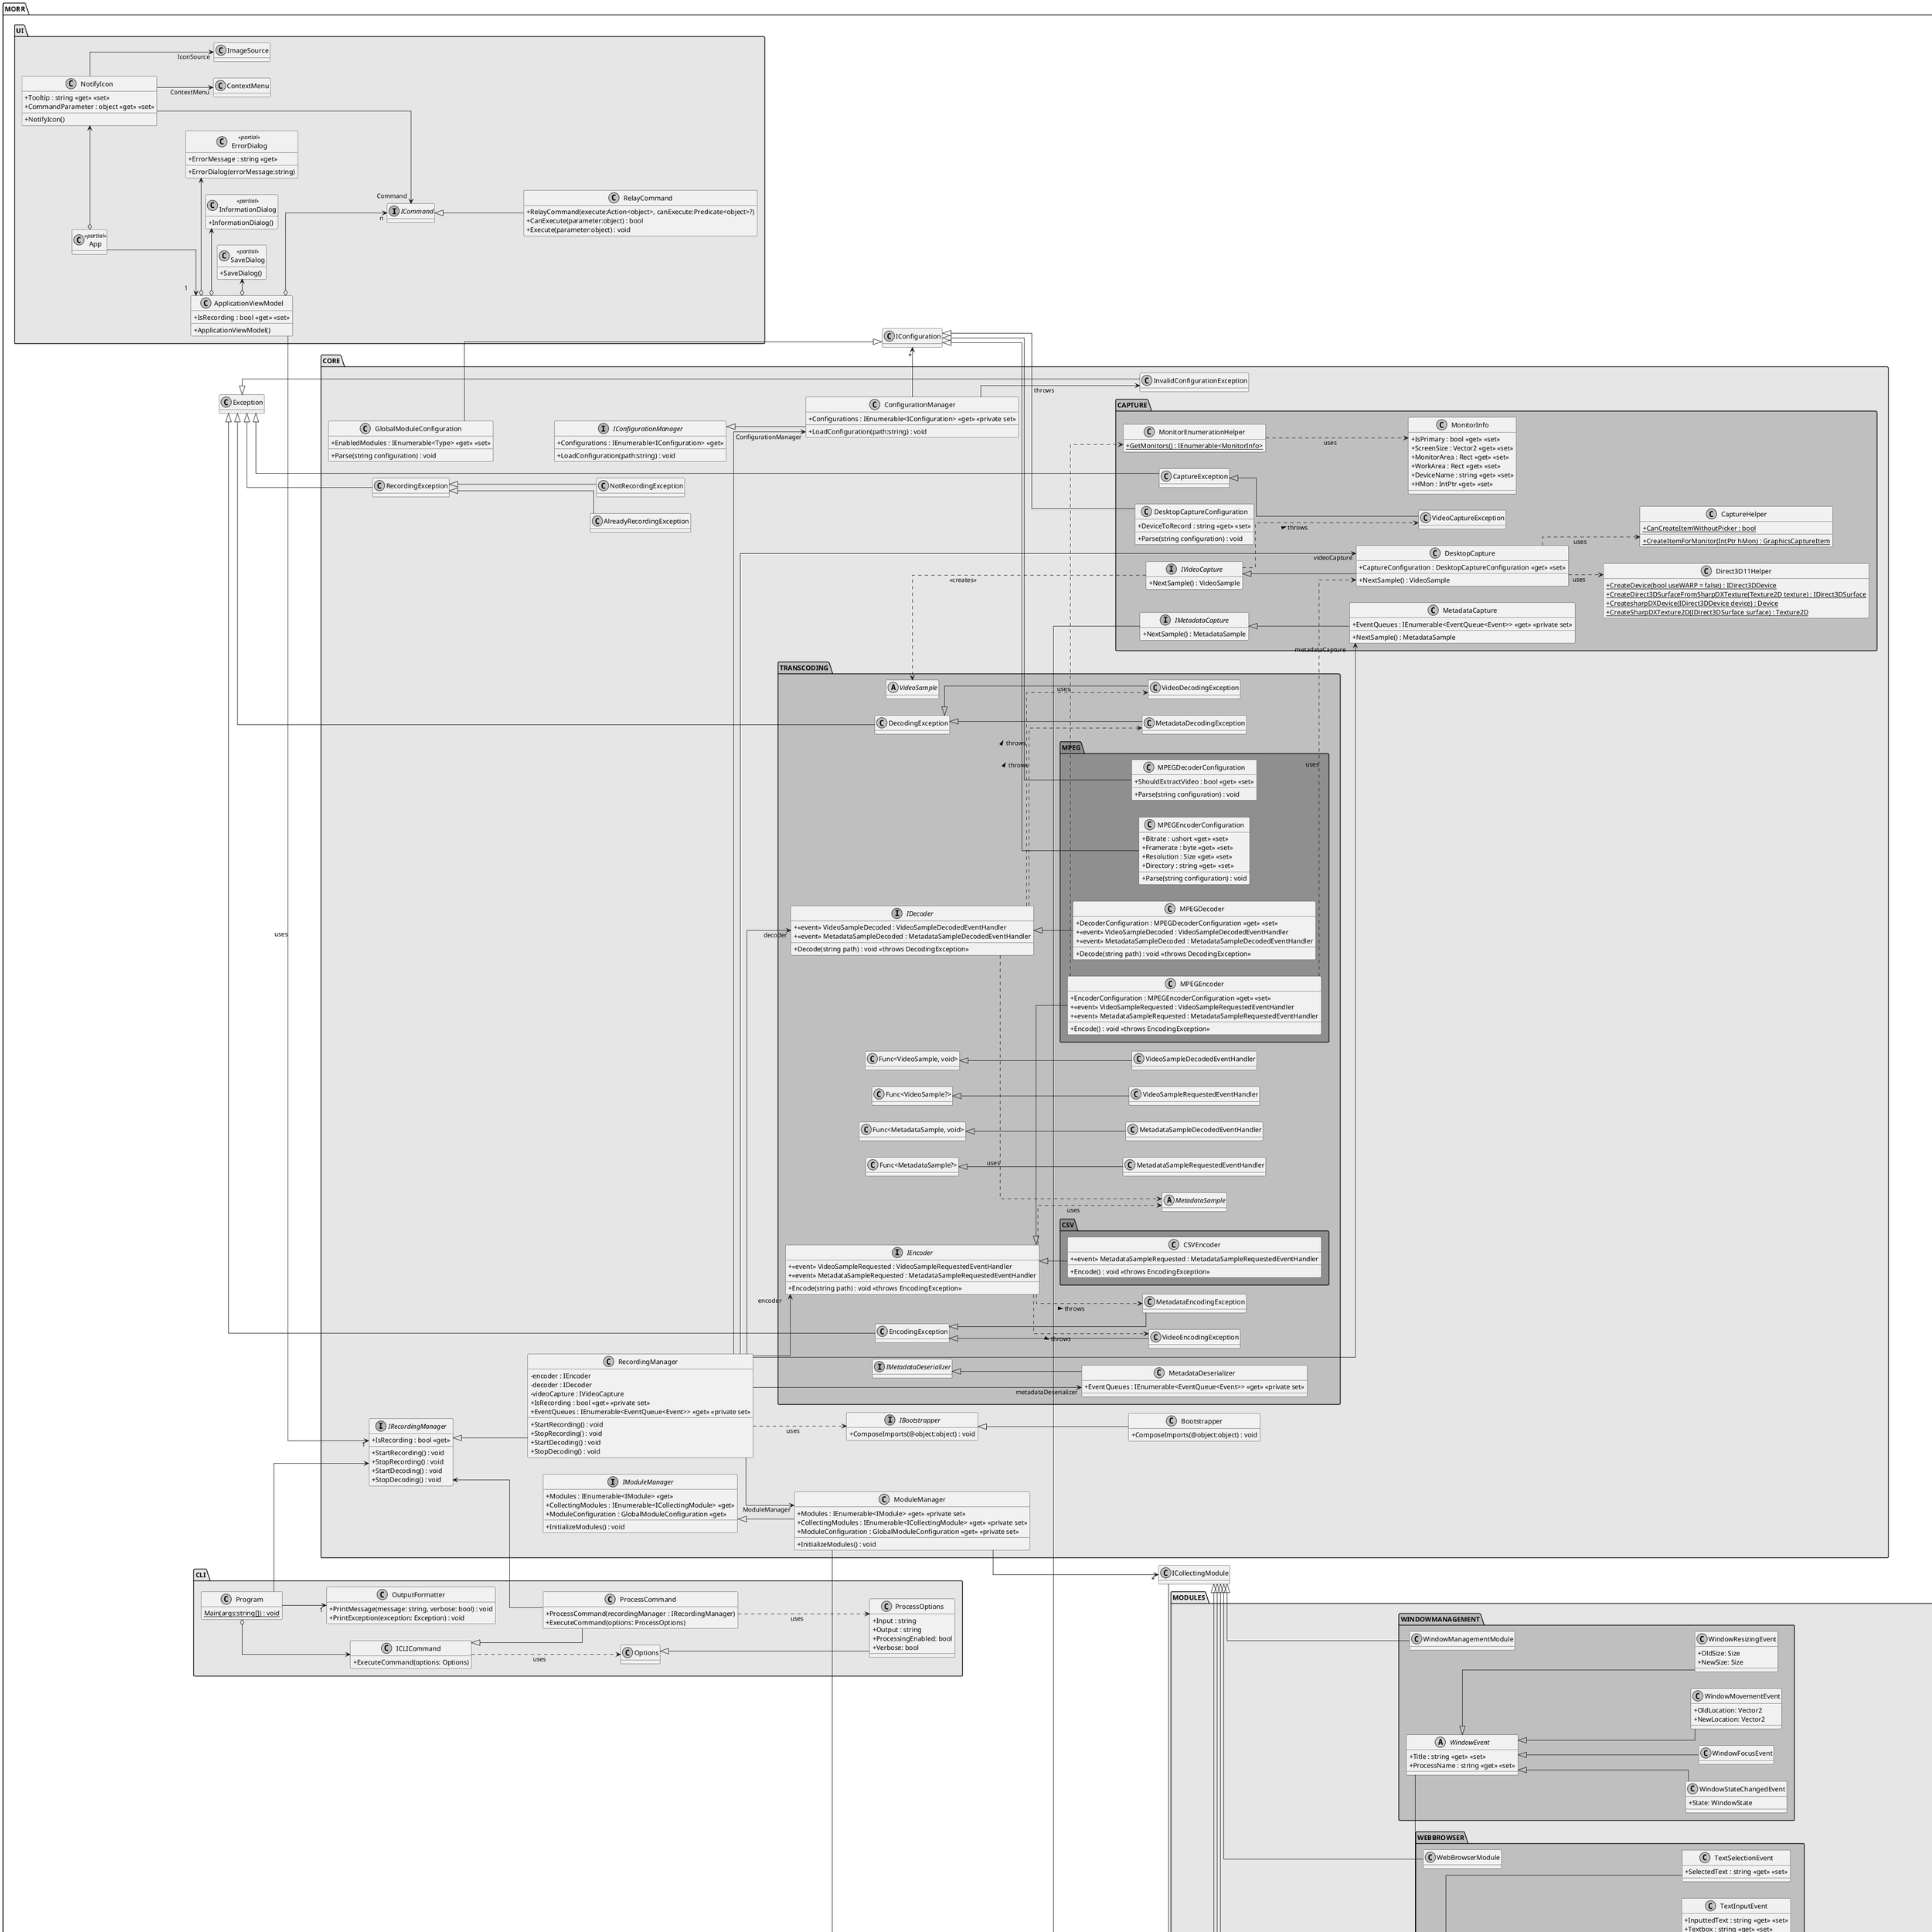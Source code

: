 @startuml MORR
skinparam monochrome true
skinparam linetype ortho
skinparam classAttributeIconSize 0

left to right direction
hide empty fields

package "MORR" {
    !startsub CORE
    package "CORE" #E6E6E6 {
        interface IRecordingManager {
            + IsRecording : bool <<get>>
            + StartRecording() : void
            + StopRecording() : void
            + StartDecoding() : void
            + StopDecoding() : void
        }

        class RecordingManager {
            - encoder : IEncoder
            - decoder : IDecoder
            - videoCapture : IVideoCapture
            + IsRecording : bool <<get>> <<private set>>
            + EventQueues : IEnumerable<EventQueue<Event>> <<get>> <<private set>>
            + StartRecording() : void
            + StopRecording() : void
            + StartDecoding() : void
            + StopDecoding() : void
        }

        interface IModuleManager {
            + Modules : IEnumerable<IModule> <<get>>
            + CollectingModules : IEnumerable<ICollectingModule> <<get>>
            + ModuleConfiguration : GlobalModuleConfiguration <<get>>
            + InitializeModules() : void
        }

        class ModuleManager {
            + Modules : IEnumerable<IModule> <<get>> <<private set>>
            + CollectingModules : IEnumerable<ICollectingModule> <<get>> <<private set>>
            + ModuleConfiguration : GlobalModuleConfiguration <<get>> <<private set>>
            + InitializeModules() : void
        }

        interface IBootstrapper {
            + ComposeImports(@object:object) : void
        }

        class Bootstrapper {
            + ComposeImports(@object:object) : void
        }

        interface IConfigurationManager {
            + LoadConfiguration(path:string) : void
            + Configurations : IEnumerable<IConfiguration> <<get>>
        }

        class ConfigurationManager {
            + LoadConfiguration(path:string) : void
            + Configurations : IEnumerable<IConfiguration> <<get>> <<private set>>
        }

        class GlobalModuleConfiguration {
            + EnabledModules : IEnumerable<Type> <<get>> <<set>>
            + Parse(string configuration) : void
        }

        class RecordingException {
        }

        class InvalidConfigurationException {
        }

        class AlreadyRecordingException {
        }

        class NotRecordingException {
        }

        package "CAPTURE" #BFBFBF {
            interface IVideoCapture {
                + NextSample() : VideoSample
            }

            class DesktopCapture {
                + CaptureConfiguration : DesktopCaptureConfiguration <<get>> <<set>>
                + NextSample() : VideoSample
            }

            class DesktopCaptureConfiguration {
                + DeviceToRecord : string <<get>> <<set>>
                + Parse(string configuration) : void
            }

            class CaptureHelper {
                + {static} CanCreateItemWithoutPicker : bool
                + {static} CreateItemForMonitor(IntPtr hMon) : GraphicsCaptureItem
            }

            class Direct3D11Helper {
                + {static} CreateDevice(bool useWARP = false) : IDirect3DDevice
                + {static} CreateDirect3DSurfaceFromSharpDXTexture(Texture2D texture) : IDirect3DSurface
                + {static} CreatesharpDXDevice(IDirect3DDevice device) : Device
                + {static} CreateSharpDXTexture2D(IDirect3DSurface surface) : Texture2D
            }

            class MonitorInfo {
                + IsPrimary : bool <<get>> <<set>>
                + ScreenSize : Vector2 <<get>> <<set>>
                + MonitorArea : Rect <<get>> <<set>>
                + WorkArea : Rect <<get>> <<set>>
                + DeviceName : string <<get>> <<set>>
                + HMon : IntPtr <<get>> <<set>>
            }

            class MonitorEnumerationHelper {
                + {static} GetMonitors() : IEnumerable<MonitorInfo>
            }

            class CaptureException {
            }

            class VideoCaptureException {
            }

            interface IMetadataCapture {
                + NextSample() : MetadataSample
            }

            class MetadataCapture {
                + EventQueues : IEnumerable<EventQueue<Event>> <<get>> <<private set>>
                + NextSample() : MetadataSample
            }
        }

        package "TRANSCODING" #BFBFBF {
            package "MPEG" #8F8F8F {
                class MPEGDecoder {
                    + Decode(string path) : void <<throws DecodingException>>
                    + DecoderConfiguration : MPEGDecoderConfiguration <<get>> <<set>>
                    + <<event>> VideoSampleDecoded : VideoSampleDecodedEventHandler 
                    + <<event>> MetadataSampleDecoded : MetadataSampleDecodedEventHandler 
                }

                class MPEGDecoderConfiguration {
                    + ShouldExtractVideo : bool <<get>> <<set>>
                    + Parse(string configuration) : void
                }

                class MPEGEncoder {
                    + Encode() : void <<throws EncodingException>>
                    + EncoderConfiguration : MPEGEncoderConfiguration <<get>> <<set>>
                    + <<event>> VideoSampleRequested : VideoSampleRequestedEventHandler 
                    + <<event>> MetadataSampleRequested : MetadataSampleRequestedEventHandler 
                }

                class MPEGEncoderConfiguration {
                    + Bitrate : ushort <<get>> <<set>>
                    + Framerate : byte <<get>> <<set>>
                    + Resolution : Size <<get>> <<set>>
                    + Directory : string <<get>> <<set>>
                    + Parse(string configuration) : void
                }
            }

            package "CSV" #8F8F8F {
                class CSVEncoder {
                    + Encode() : void <<throws EncodingException>>
                    + <<event>> MetadataSampleRequested : MetadataSampleRequestedEventHandler 
                }
            } 

            abstract class MetadataSample {
            }

            abstract class VideoSample {
            }

            class VideoDecodingException {
            }

            class MetadataDecodingException {
            }

            class VideoEncodingException {
            }

            class MetadataEncodingException {
            }

            class DecodingException {
            }

            class EncodingException {
            }

            "Func<VideoSample, void>" <|-- VideoSampleDecodedEventHandler

            "Func<VideoSample?>" <|-- VideoSampleRequestedEventHandler

            "Func<MetadataSample, void>" <|-- MetadataSampleDecodedEventHandler

            "Func<MetadataSample?>" <|-- MetadataSampleRequestedEventHandler

            interface IMetadataDeserializer {
            }

            class MetadataDeserializer {
                + EventQueues : IEnumerable<EventQueue<Event>> <<get>> <<private set>>
            }

            interface IDecoder {
                + Decode(string path) : void <<throws DecodingException>>
                + <<event>> VideoSampleDecoded : VideoSampleDecodedEventHandler 
                + <<event>> MetadataSampleDecoded : MetadataSampleDecodedEventHandler 
            }
        
            interface IEncoder {
                + Encode(string path) : void <<throws EncodingException>>
                + <<event>> VideoSampleRequested : VideoSampleRequestedEventHandler 
                + <<event>> MetadataSampleRequested : MetadataSampleRequestedEventHandler 
            }

            class DecodingException {
            }

            class EncodingException {
            }
        }
    }

    ' CORE

    Exception <|-- RecordingException
    RecordingException <|-- AlreadyRecordingException
    RecordingException <|-- NotRecordingException

    Exception <|-- InvalidConfigurationException
    IBootstrapper <|-- Bootstrapper

    IConfigurationManager <|-- ConfigurationManager
    IConfiguration <|-- GlobalModuleConfiguration
    IModuleManager <|-- ModuleManager
    IRecordingManager <|-- RecordingManager

    Exception <|-- CaptureException

    IVideoCapture <|-- DesktopCapture
    IConfiguration <|-- DesktopCaptureConfiguration

    CaptureException <|-- VideoCaptureException

    IReceivingModule <|-- IMetadataCapture
    IMetadataCapture <|-- MetadataCapture

    IEncoder <|-- CSVEncoder

    Exception <|-- DecodingException
    Exception <|-- EncodingException

    DecodingException <|-- MetadataDecodingException
    EncodingException <|-- MetadataEncodingException

    IMetadataDeserializer <|-- MetadataDeserializer

    DecodingException <|-- VideoDecodingException
    EncodingException <|-- VideoEncodingException

    IDecoder <|-- MPEGDecoder
    IEncoder <|-- MPEGEncoder

    IConfiguration <|-- MPEGDecoderConfiguration
    IConfiguration <|-- MPEGEncoderConfiguration

    ConfigurationManager --> "*" IConfiguration
    ConfigurationManager --> InvalidConfigurationException : throws
    ModuleManager --> "*" IModule
    ModuleManager --> "*" ICollectingModule

    RecordingManager --> "encoder" IEncoder
    RecordingManager --> "decoder" IDecoder
    RecordingManager --> "videoCapture" DesktopCapture
    RecordingManager --> "metadataCapture" MetadataCapture
    RecordingManager --> "metadataDeserializer" MetadataDeserializer
    RecordingManager --> "ConfigurationManager" ConfigurationManager
    RecordingManager --> "ModuleManager" ModuleManager
    RecordingManager ..> IBootstrapper : uses

    ' Transcoding
    IDecoder ..> MetadataSample : uses
    IEncoder ..> MetadataSample : uses
    IVideoCapture ..> VideoSample : <<creates>>
    IVideoCapture ..> VideoCaptureException : throws >

    ' MPEG
    DesktopCapture ..> Direct3D11Helper : uses
    DesktopCapture ..> CaptureHelper : uses

    MPEGEncoder ..> DesktopCapture : uses
    MPEGEncoder ..> MonitorEnumerationHelper : uses
    MonitorEnumerationHelper ..> MonitorInfo : uses
    !endsub

    !startsub UI
    package "UI" #E6E6E6 {
        class ErrorDialog <<partial>> {
            + ErrorDialog(errorMessage:string)
            + ErrorMessage : string <<get>>
        }

        class InformationDialog <<partial>> {
            + InformationDialog()
        }

        class SaveDialog <<partial>> {
            + SaveDialog()
        }

        class ApplicationViewModel {
            + ApplicationViewModel()
            + IsRecording : bool <<get>> <<set>>
        }
        
        class NotifyIcon {
            + NotifyIcon()
            + Tooltip : string <<get>> <<set>>
            + CommandParameter : object <<get>> <<set>>
        }
        
        class RelayCommand {
            + RelayCommand(execute:Action<object>, canExecute:Predicate<object>?)
            + CanExecute(parameter:object) : bool
            + Execute(parameter:object) : void
        }

        interface ICommand {

        }

        class ContextMenu {

        }

        class ImageSource {

        }

        class App <<partial>> {

        }        
    }

    ' UI
    ApplicationViewModel --> "1" IRecordingManager : uses
    ApplicationViewModel o--> "n" ICommand
    App --> "1" ApplicationViewModel
    ApplicationViewModel o-> SaveDialog
    ApplicationViewModel o-> ErrorDialog
    ApplicationViewModel o-> InformationDialog
    App o-> NotifyIcon
    NotifyIcon --> "IconSource" ImageSource
    NotifyIcon --> "Command" ICommand
    NotifyIcon --> "ContextMenu" ContextMenu
    ICommand <|-- RelayCommand
    !endsub

    !startsub CLI
    package "CLI" #E6E6E6 {
        class Program {
            {static} Main(args:string[]) : void
        }
        
        class Options {

        }

        class ICLICommand {
            + ExecuteCommand(options: Options)
        }

        class ProcessOptions {
            + Input : string
            + Output : string
            + ProcessingEnabled: bool
            + Verbose: bool
        }
    
        class OutputFormatter {
            + PrintMessage(message: string, verbose: bool) : void
            + PrintException(exception: Exception) : void
        }
    
        class ProcessCommand {
            + ProcessCommand(recordingManager : IRecordingManager)
            + ExecuteCommand(options: ProcessOptions)
        }
    }

    ' CLI
    IRecordingManager <-- ProcessCommand
    Program --> IRecordingManager

    Program --> "1" OutputFormatter
    Program o--> ICLICommand
    ICLICommand ..> Options : uses
    ICLICommand <|-- ProcessCommand
    Options <|-- ProcessOptions
    ProcessCommand ..> ProcessOptions: uses
    !endsub

    package "MODULES" #E6E6E6 {
        !startsub MODULES_CLIPBOARD
        package "CLIPBOARD" #BFBFBF {
            class ClipboardModule {
            
            }

            abstract class ClipboardEvent {
            
            }

            class ClipBoardInteractEvent {
                + Text : string <<get>> <<set>>
            }

            enum InteractionType {
                CLEAR
                COPY
                CUT
                PASTE
            }
        }

        'Clipboard
        ICollectingModule <|-- ClipboardModule
        Event <|-- ClipboardEvent
        ClipboardEvent <|-- ClipBoardInteractEvent
        ClipBoardInteractEvent --> "Interaction" InteractionType
        ClipBoardInteractEvent +-- InteractionType
        !endsub

        !startsub MODULES_KEYBOARD
        package "KEYBOARD" #BFBFBF {
            class KeyboardModule {
            
            }

            abstract class KeyboardEvent {
            }
            
            class KeyBoardInteractEvent {
                + PressedKey: Key
            }
        }

        ' Keyboard
        Event <|-- KeyboardEvent
        ICollectingModule <|-- KeyboardModule
        KeyboardEvent <|-- KeyBoardInteractEvent
        !endsub

        !startsub MODULES_MOUSE
        package "MOUSE" #BFBFBF {
            class MouseModule {
        
            }

            
            abstract class MouseEvent {
            }

            class MouseMoveEvent {
                + Movement: Vector2
            }

            enum MouseButton {
                LEFT,
                CENTER,
                RIGHT
            }

            enum MouseButtonState {

            }
            
            class MouseClickEvent {
                + HWnd: IntPtr
            }
            
            class MouseScrollEvent {
                + HWnd: IntPtr
                + ScrollAmount : short <<get>> <<set>>
            }
        }

        ' Mouse
        Event <|-- MouseEvent
        ICollectingModule <|-- MouseModule
        MouseEvent <|-- MouseClickEvent
        MouseEvent <|-- MouseScrollEvent
        MouseEvent <|-- MouseMoveEvent
        MouseClickEvent --> "Button" MouseButton
        MouseClickEvent --> "State" MouseButtonState
        !endsub

        !startsub MODULES_WEBBROWSER
        package "WEBBROWSER" #BFBFBF {
            class WebBrowserModule {
        
            }

            class ButtonClickEvent {
                + Button : string <<get>> <<set>>
                + URL: Uri
            }
            
            class CloseTabEvent {
            }
            
            class FileDownloadEvent {
                + MIMEType : string <<get>> <<set>>
                + FileURL: Uri
            }
            
            class HoverEvent {
                + HoveredElement : string <<get>> <<set>>
            }
            class NavigationEvent {
            }
            
            class OpenTabEvent {
            }
            
            class SwitchTabEvent {
                + NewTabID: Guid
            }
            
            class TextInputEvent {
                + InputtedText : string <<get>> <<set>>
                + Textbox : string <<get>> <<set>>
            }
            
            class TextSelectionEvent {
                + SelectedText : string <<get>> <<set>>
            }
            
            abstract class WebBrowserEvent {
                + TabID: Guid
                + CurrentURL: Uri
            }
        }

        ' WebBrowser
        Event <|-- WebBrowserEvent
        ICollectingModule <|-- WebBrowserModule
        WebBrowserEvent <|-- ButtonClickEvent
        WebBrowserEvent <|-- CloseTabEvent
        WebBrowserEvent <|-- FileDownloadEvent
        WebBrowserEvent <|-- HoverEvent
        WebBrowserEvent <|-- NavigationEvent
        WebBrowserEvent <|-- OpenTabEvent
        WebBrowserEvent <|-- SwitchTabEvent
        WebBrowserEvent <|-- TextInputEvent
        WebBrowserEvent <|-- TextSelectionEvent
        !endsub

        !startsub MODULES_WINDOWMANAGEMENT
        package "WINDOWMANAGEMENT" #BFBFBF {
            class WindowManagementModule {
        
            }

            abstract class WindowEvent {
                + Title : string <<get>> <<set>>
                + ProcessName : string <<get>> <<set>>
            }
            
            class WindowFocusEvent {

            }

            class WindowMovementEvent {
                + OldLocation: Vector2
                + NewLocation: Vector2
            }

            class WindowResizingEvent {
                + OldSize: Size
                + NewSize: Size
            }

            class WindowStateChangedEvent {
                + State: WindowState
            }
        }

        ' WindowManagement
        Event <|-- WindowEvent
        ICollectingModule <|-- WindowManagementModule
        WindowEvent <|-- WindowFocusEvent
        WindowEvent <|-- WindowMovementEvent
        WindowEvent <|-- WindowResizingEvent
        WindowEvent <|-- WindowStateChangedEvent
        !endsub
    }

    !startsub SHARED
    package "SHARED" #E6E6E6 {
        interface IConfiguration {
            + Parse(configuration:string) : void
        }

        abstract class Event {
            + Timestamp : DateTime
            + IssuingModule : Guid
            + Serialize() : string
            + Deserialize(string serialized) : void
        }

        interface IModule {
            + Identifier : Guid
            + IsEnabled : bool <<get>> <<set>>
            + Initialize() : void
        }

        interface ICollectingModule {    
        }

        interface IReceivingModule {     
        }

        interface ITransformingModule {  
        }

        abstract class "EventQueue<T> where T : Event" {
            + StorageStrategy : IEventQueueStorageStrategy<T> <<get>> <<set>>
            + {abstract} GetEvents() : IAsyncEnumerable<T>
            # {abstract} Enqueue(T @event) : void
        }

        interface "IReadOnlyEventQueue<out T> where T : Event" {
            + GetEvents() : IAsyncEnumerable<T>
        }

        interface "IEventQueueStorageStrategy<T> where T : Event" {
            + GetEvents() : IAsyncEnumerable<T>
            + Enqueue(T @event) : void
        }

        class "KeepAllStorageStrategy<T> where T : Event" {
            + GetEvents() : IAsyncEnumerable<T>
            + Enqueue(T @event) : void
        }
        class "RefCountedListStorageStrategy<T> where T : Event" {
            + GetEvents() : IAsyncEnumerable<T>
            + Enqueue(T @event) : void
        }
        class "RingBufferStorageStrategy<T> where T : Event" {
            + Capacity : uint <<get>> <<set>>
            + GetEvents() : IAsyncEnumerable<T>
            + Enqueue(T @event) : void
        }
    }

    ' EventQueue
    "IReadOnlyEventQueue<out T> where T : Event" <|-- "EventQueue<T> where T : Event"
    "IEventQueueStorageStrategy<T> where T : Event" <|-- "KeepAllStorageStrategy<T> where T : Event"
    "IEventQueueStorageStrategy<T> where T : Event" <|-- "RefCountedListStorageStrategy<T> where T : Event"
    "IEventQueueStorageStrategy<T> where T : Event" <|-- "RingBufferStorageStrategy<T> where T : Event"
    "EventQueue<T> where T : Event" --> "IEventQueueStorageStrategy<T> where T : Event"

    ' Modules
    IModule <|-- ICollectingModule
    IModule <|-- IReceivingModule
    IModule <|-- ITransformingModule
    !endsub 

    ' Exceptions
    !startsub EXCEPTIONS

    IEncoder ..> VideoEncodingException : throws >
    IEncoder ..> MetadataEncodingException : throws >

    IDecoder ..> VideoDecodingException : throws >
    IDecoder ..> MetadataDecodingException : throws >
    !endsub
}
@enduml

